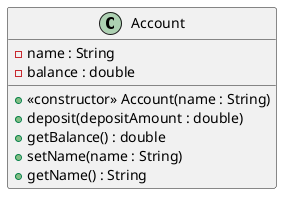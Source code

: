 @startuml

class Account {
    - name : String
    - balance : double
    + <<constructor>> Account(name : String)
    + deposit(depositAmount : double)
    + getBalance() : double
    + setName(name : String)
    + getName() : String
}

@enduml